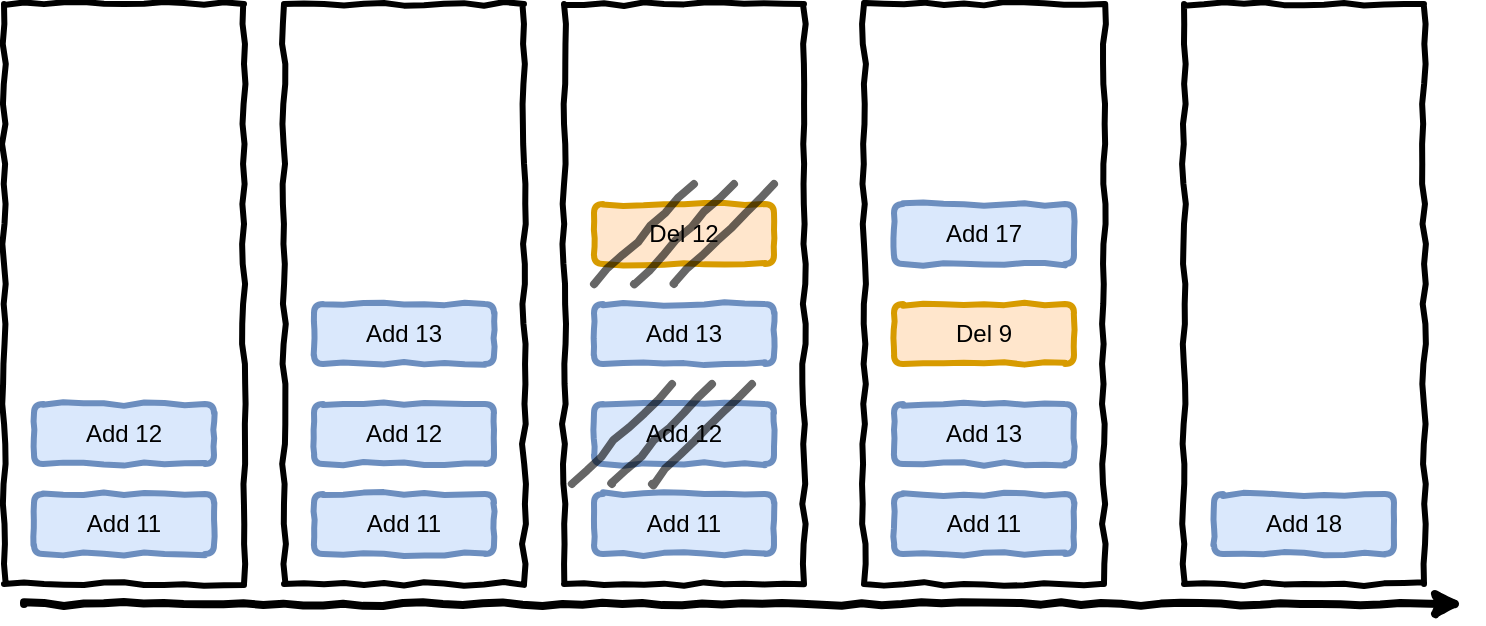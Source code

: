 <mxfile version="14.7.8" type="github">
  <diagram id="qBDwC2DoH4t5I3G02L6G" name="第 1 页">
    <mxGraphModel dx="1422" dy="834" grid="1" gridSize="10" guides="1" tooltips="1" connect="1" arrows="1" fold="1" page="1" pageScale="1" pageWidth="827" pageHeight="1169" math="0" shadow="0">
      <root>
        <mxCell id="0" />
        <mxCell id="1" parent="0" />
        <mxCell id="tgh_nrCpCCwgZsjxoewK-11" value="" style="rounded=0;whiteSpace=wrap;html=1;comic=1;strokeWidth=3;" vertex="1" parent="1">
          <mxGeometry x="320" y="310" width="120" height="290" as="geometry" />
        </mxCell>
        <mxCell id="tgh_nrCpCCwgZsjxoewK-2" value="" style="endArrow=classic;html=1;jumpStyle=none;comic=1;jumpSize=13;strokeWidth=4;" edge="1" parent="1">
          <mxGeometry width="50" height="50" relative="1" as="geometry">
            <mxPoint x="50" y="610" as="sourcePoint" />
            <mxPoint x="770" y="610" as="targetPoint" />
          </mxGeometry>
        </mxCell>
        <mxCell id="tgh_nrCpCCwgZsjxoewK-4" value="" style="rounded=0;whiteSpace=wrap;html=1;comic=1;strokeWidth=3;" vertex="1" parent="1">
          <mxGeometry x="40" y="310" width="120" height="290" as="geometry" />
        </mxCell>
        <mxCell id="tgh_nrCpCCwgZsjxoewK-5" value="Add 11" style="rounded=1;whiteSpace=wrap;html=1;comic=1;strokeWidth=3;fillColor=#dae8fc;strokeColor=#6c8ebf;" vertex="1" parent="1">
          <mxGeometry x="55" y="555" width="90" height="30" as="geometry" />
        </mxCell>
        <mxCell id="tgh_nrCpCCwgZsjxoewK-6" value="Add 12" style="rounded=1;whiteSpace=wrap;html=1;comic=1;strokeWidth=3;fillColor=#dae8fc;strokeColor=#6c8ebf;" vertex="1" parent="1">
          <mxGeometry x="55" y="510" width="90" height="30" as="geometry" />
        </mxCell>
        <mxCell id="tgh_nrCpCCwgZsjxoewK-7" value="" style="rounded=0;whiteSpace=wrap;html=1;comic=1;strokeWidth=3;" vertex="1" parent="1">
          <mxGeometry x="180" y="310" width="120" height="290" as="geometry" />
        </mxCell>
        <mxCell id="tgh_nrCpCCwgZsjxoewK-8" value="Add 11" style="rounded=1;whiteSpace=wrap;html=1;comic=1;strokeWidth=3;fillColor=#dae8fc;strokeColor=#6c8ebf;" vertex="1" parent="1">
          <mxGeometry x="195" y="555" width="90" height="30" as="geometry" />
        </mxCell>
        <mxCell id="tgh_nrCpCCwgZsjxoewK-9" value="Add 12" style="rounded=1;whiteSpace=wrap;html=1;comic=1;strokeWidth=3;fillColor=#dae8fc;strokeColor=#6c8ebf;" vertex="1" parent="1">
          <mxGeometry x="195" y="510" width="90" height="30" as="geometry" />
        </mxCell>
        <mxCell id="tgh_nrCpCCwgZsjxoewK-10" value="Add 13" style="rounded=1;whiteSpace=wrap;html=1;comic=1;strokeWidth=3;fillColor=#dae8fc;strokeColor=#6c8ebf;" vertex="1" parent="1">
          <mxGeometry x="195" y="460" width="90" height="30" as="geometry" />
        </mxCell>
        <mxCell id="tgh_nrCpCCwgZsjxoewK-12" value="Add 11" style="rounded=1;whiteSpace=wrap;html=1;comic=1;strokeWidth=3;fillColor=#dae8fc;strokeColor=#6c8ebf;" vertex="1" parent="1">
          <mxGeometry x="335" y="555" width="90" height="30" as="geometry" />
        </mxCell>
        <mxCell id="tgh_nrCpCCwgZsjxoewK-13" value="Add 12" style="rounded=1;whiteSpace=wrap;html=1;comic=1;strokeWidth=3;fillColor=#dae8fc;strokeColor=#6c8ebf;" vertex="1" parent="1">
          <mxGeometry x="335" y="510" width="90" height="30" as="geometry" />
        </mxCell>
        <mxCell id="tgh_nrCpCCwgZsjxoewK-14" value="Add 13" style="rounded=1;whiteSpace=wrap;html=1;comic=1;strokeWidth=3;fillColor=#dae8fc;strokeColor=#6c8ebf;" vertex="1" parent="1">
          <mxGeometry x="335" y="460" width="90" height="30" as="geometry" />
        </mxCell>
        <mxCell id="tgh_nrCpCCwgZsjxoewK-15" value="Del 12" style="rounded=1;whiteSpace=wrap;html=1;comic=1;strokeWidth=3;fillColor=#ffe6cc;strokeColor=#d79b00;" vertex="1" parent="1">
          <mxGeometry x="335" y="410" width="90" height="30" as="geometry" />
        </mxCell>
        <mxCell id="tgh_nrCpCCwgZsjxoewK-17" value="" style="endArrow=none;html=1;strokeColor=#000000;strokeWidth=4;comic=1;opacity=60;" edge="1" parent="1">
          <mxGeometry width="50" height="50" relative="1" as="geometry">
            <mxPoint x="335" y="450" as="sourcePoint" />
            <mxPoint x="385" y="400" as="targetPoint" />
          </mxGeometry>
        </mxCell>
        <mxCell id="tgh_nrCpCCwgZsjxoewK-18" value="" style="endArrow=none;html=1;strokeColor=#000000;strokeWidth=4;comic=1;opacity=60;" edge="1" parent="1">
          <mxGeometry width="50" height="50" relative="1" as="geometry">
            <mxPoint x="375" y="450" as="sourcePoint" />
            <mxPoint x="425" y="400" as="targetPoint" />
          </mxGeometry>
        </mxCell>
        <mxCell id="tgh_nrCpCCwgZsjxoewK-19" value="" style="endArrow=none;html=1;strokeColor=#000000;strokeWidth=4;comic=1;opacity=60;" edge="1" parent="1">
          <mxGeometry width="50" height="50" relative="1" as="geometry">
            <mxPoint x="355" y="450" as="sourcePoint" />
            <mxPoint x="405" y="400" as="targetPoint" />
          </mxGeometry>
        </mxCell>
        <mxCell id="tgh_nrCpCCwgZsjxoewK-20" value="" style="endArrow=none;html=1;strokeColor=#000000;strokeWidth=4;comic=1;opacity=60;" edge="1" parent="1">
          <mxGeometry width="50" height="50" relative="1" as="geometry">
            <mxPoint x="324" y="550" as="sourcePoint" />
            <mxPoint x="374" y="500" as="targetPoint" />
          </mxGeometry>
        </mxCell>
        <mxCell id="tgh_nrCpCCwgZsjxoewK-21" value="" style="endArrow=none;html=1;strokeColor=#000000;strokeWidth=4;comic=1;opacity=60;" edge="1" parent="1">
          <mxGeometry width="50" height="50" relative="1" as="geometry">
            <mxPoint x="364" y="550" as="sourcePoint" />
            <mxPoint x="414" y="500" as="targetPoint" />
          </mxGeometry>
        </mxCell>
        <mxCell id="tgh_nrCpCCwgZsjxoewK-22" value="" style="endArrow=none;html=1;strokeColor=#000000;strokeWidth=4;comic=1;opacity=60;" edge="1" parent="1">
          <mxGeometry width="50" height="50" relative="1" as="geometry">
            <mxPoint x="344" y="550" as="sourcePoint" />
            <mxPoint x="394" y="500" as="targetPoint" />
          </mxGeometry>
        </mxCell>
        <mxCell id="tgh_nrCpCCwgZsjxoewK-23" value="" style="rounded=0;whiteSpace=wrap;html=1;comic=1;strokeWidth=3;" vertex="1" parent="1">
          <mxGeometry x="470" y="310" width="120" height="290" as="geometry" />
        </mxCell>
        <mxCell id="tgh_nrCpCCwgZsjxoewK-24" value="Add 11" style="rounded=1;whiteSpace=wrap;html=1;comic=1;strokeWidth=3;fillColor=#dae8fc;strokeColor=#6c8ebf;" vertex="1" parent="1">
          <mxGeometry x="485" y="555" width="90" height="30" as="geometry" />
        </mxCell>
        <mxCell id="tgh_nrCpCCwgZsjxoewK-25" value="Add 13" style="rounded=1;whiteSpace=wrap;html=1;comic=1;strokeWidth=3;fillColor=#dae8fc;strokeColor=#6c8ebf;" vertex="1" parent="1">
          <mxGeometry x="485" y="510" width="90" height="30" as="geometry" />
        </mxCell>
        <mxCell id="tgh_nrCpCCwgZsjxoewK-26" value="Del 9" style="rounded=1;whiteSpace=wrap;html=1;comic=1;strokeWidth=3;fillColor=#ffe6cc;strokeColor=#d79b00;" vertex="1" parent="1">
          <mxGeometry x="485" y="460" width="90" height="30" as="geometry" />
        </mxCell>
        <mxCell id="tgh_nrCpCCwgZsjxoewK-27" value="" style="rounded=0;whiteSpace=wrap;html=1;comic=1;strokeWidth=3;" vertex="1" parent="1">
          <mxGeometry x="630" y="310" width="120" height="290" as="geometry" />
        </mxCell>
        <mxCell id="tgh_nrCpCCwgZsjxoewK-28" value="Add 18" style="rounded=1;whiteSpace=wrap;html=1;comic=1;strokeWidth=3;fillColor=#dae8fc;strokeColor=#6c8ebf;" vertex="1" parent="1">
          <mxGeometry x="645" y="555" width="90" height="30" as="geometry" />
        </mxCell>
        <mxCell id="tgh_nrCpCCwgZsjxoewK-31" value="Add 17" style="rounded=1;whiteSpace=wrap;html=1;comic=1;strokeWidth=3;fillColor=#dae8fc;strokeColor=#6c8ebf;" vertex="1" parent="1">
          <mxGeometry x="485" y="410" width="90" height="30" as="geometry" />
        </mxCell>
      </root>
    </mxGraphModel>
  </diagram>
</mxfile>
